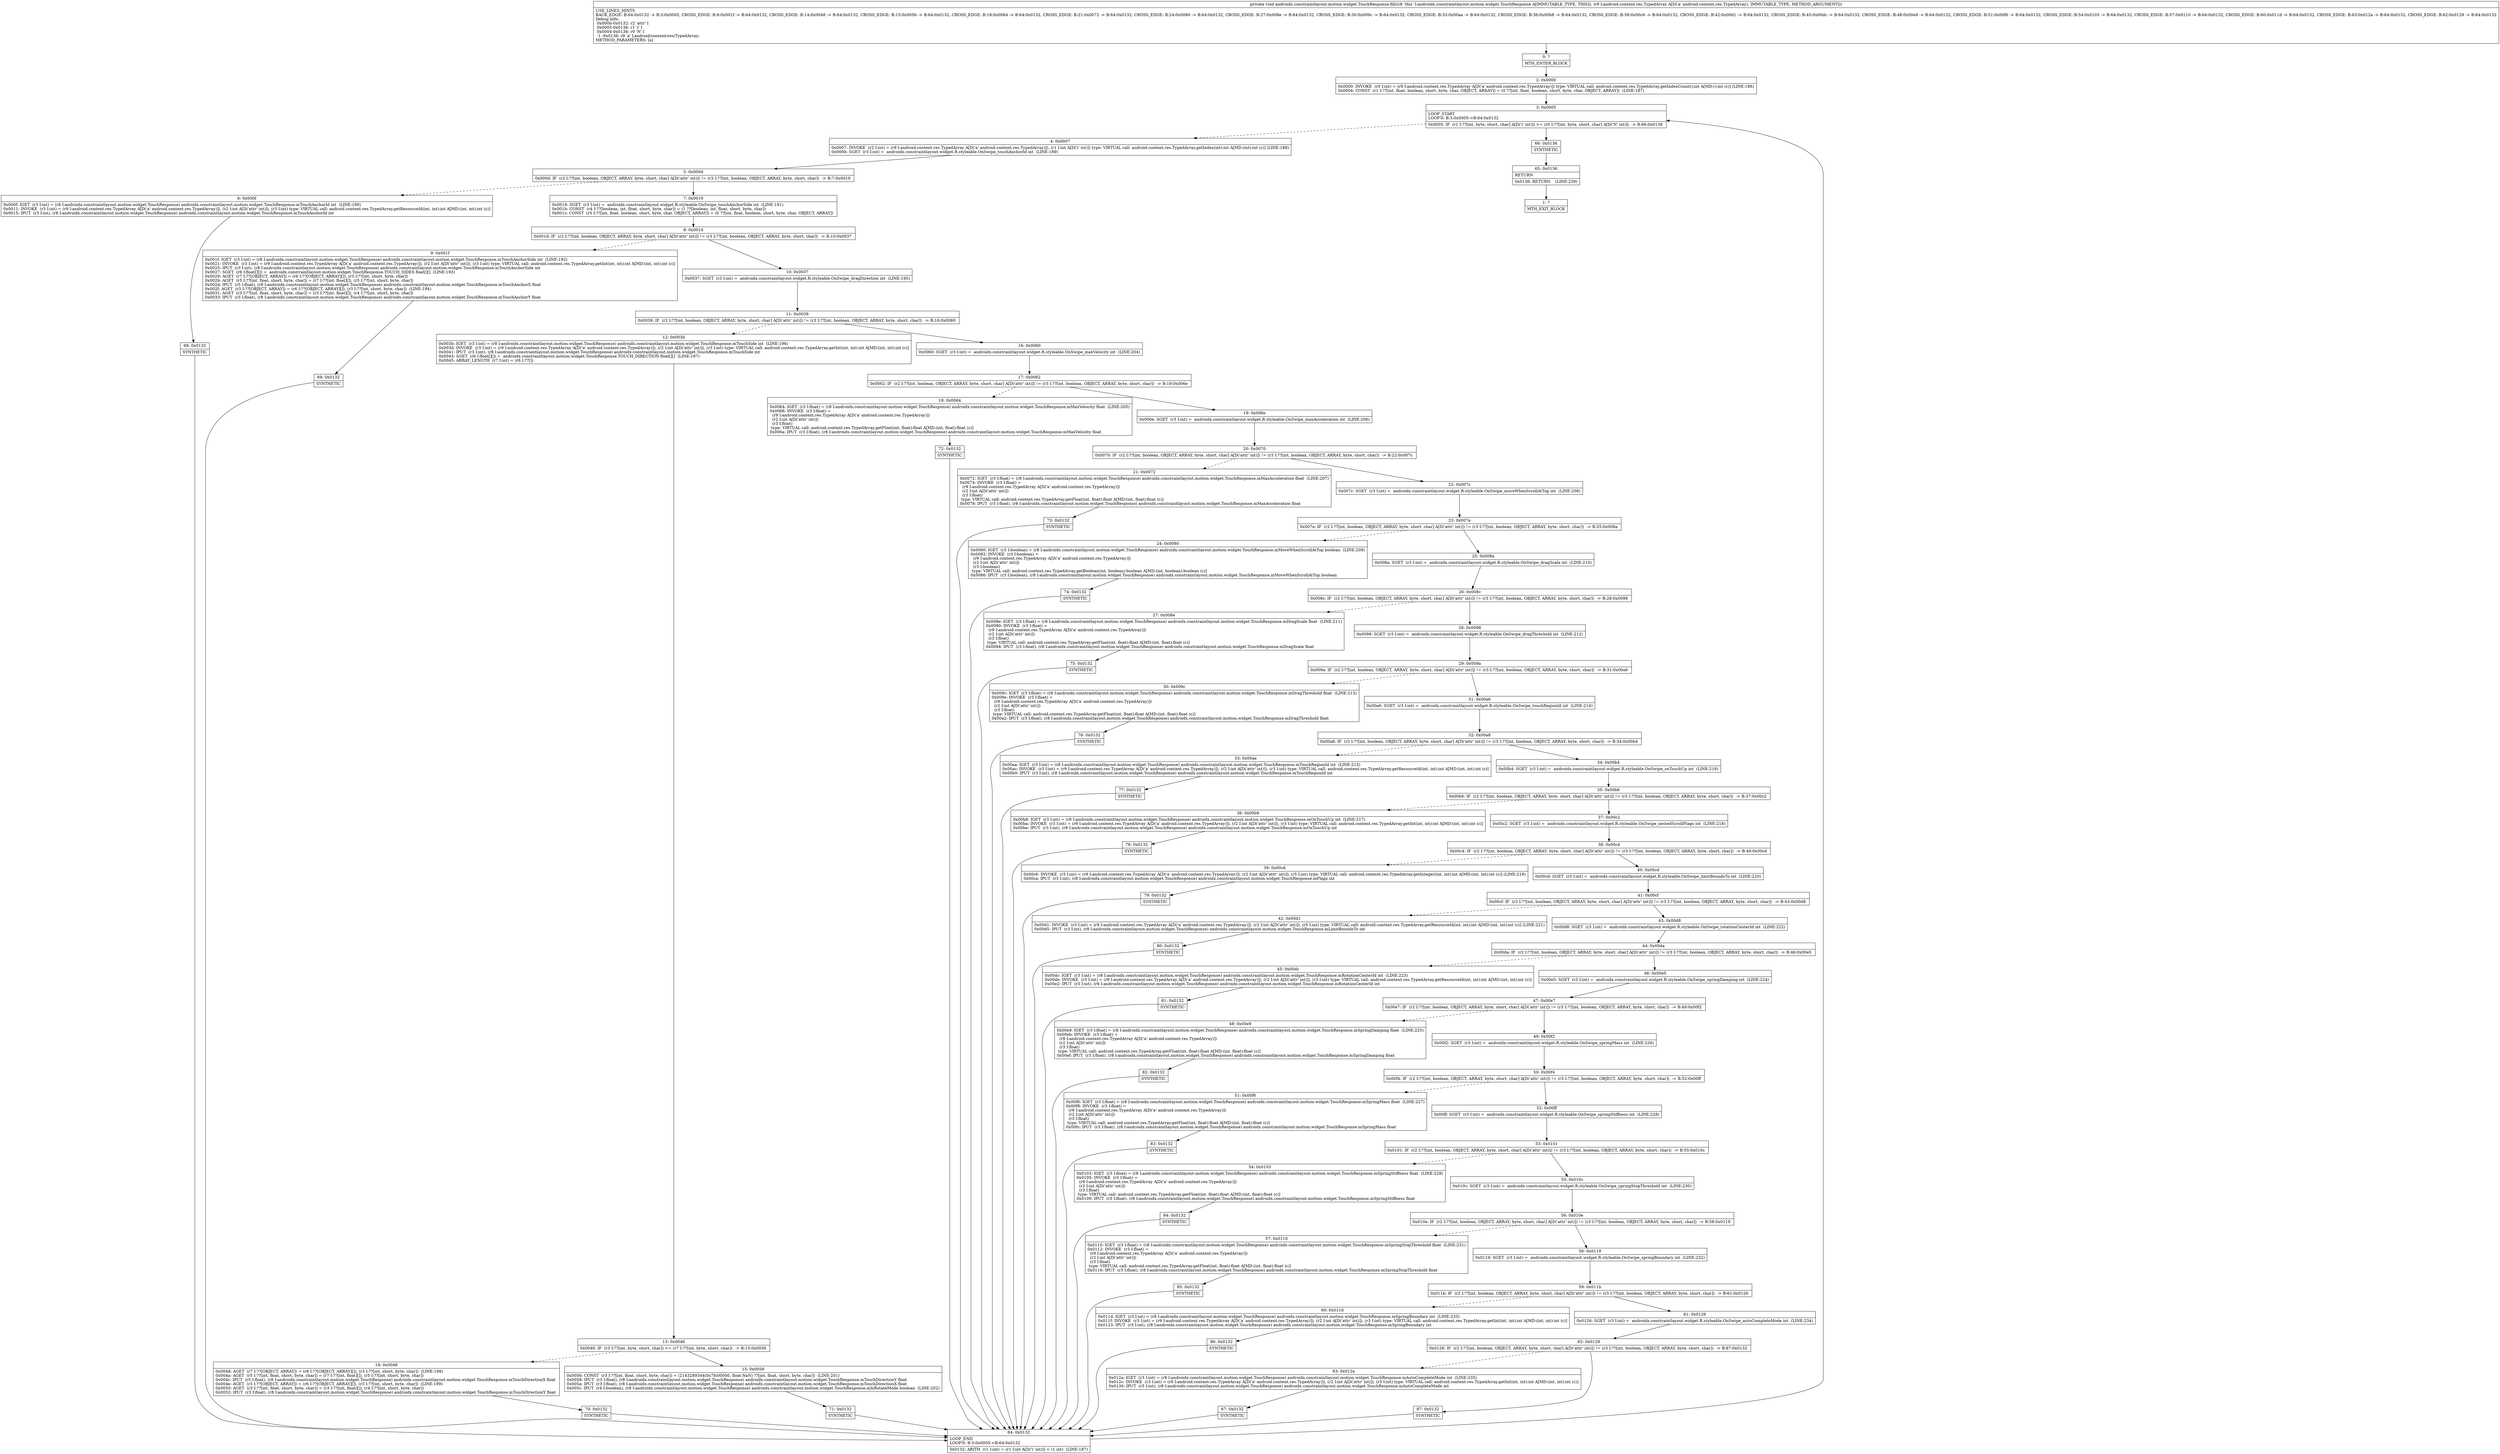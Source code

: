 digraph "CFG forandroidx.constraintlayout.motion.widget.TouchResponse.fill(Landroid\/content\/res\/TypedArray;)V" {
Node_0 [shape=record,label="{0\:\ ?|MTH_ENTER_BLOCK\l}"];
Node_2 [shape=record,label="{2\:\ 0x0000|0x0000: INVOKE  (r0 I:int) = (r9 I:android.content.res.TypedArray A[D('a' android.content.res.TypedArray)]) type: VIRTUAL call: android.content.res.TypedArray.getIndexCount():int A[MD:():int (c)] (LINE:186)\l0x0004: CONST  (r1 I:??[int, float, boolean, short, byte, char, OBJECT, ARRAY]) = (0 ??[int, float, boolean, short, byte, char, OBJECT, ARRAY])  (LINE:187)\l}"];
Node_3 [shape=record,label="{3\:\ 0x0005|LOOP_START\lLOOP:0: B:3:0x0005\-\>B:64:0x0132\l|0x0005: IF  (r1 I:??[int, byte, short, char] A[D('i' int)]) \>= (r0 I:??[int, byte, short, char] A[D('N' int)])  \-\> B:66:0x0136 \l}"];
Node_4 [shape=record,label="{4\:\ 0x0007|0x0007: INVOKE  (r2 I:int) = (r9 I:android.content.res.TypedArray A[D('a' android.content.res.TypedArray)]), (r1 I:int A[D('i' int)]) type: VIRTUAL call: android.content.res.TypedArray.getIndex(int):int A[MD:(int):int (c)] (LINE:188)\l0x000b: SGET  (r3 I:int) =  androidx.constraintlayout.widget.R.styleable.OnSwipe_touchAnchorId int  (LINE:189)\l}"];
Node_5 [shape=record,label="{5\:\ 0x000d|0x000d: IF  (r2 I:??[int, boolean, OBJECT, ARRAY, byte, short, char] A[D('attr' int)]) != (r3 I:??[int, boolean, OBJECT, ARRAY, byte, short, char])  \-\> B:7:0x0019 \l}"];
Node_6 [shape=record,label="{6\:\ 0x000f|0x000f: IGET  (r3 I:int) = (r8 I:androidx.constraintlayout.motion.widget.TouchResponse) androidx.constraintlayout.motion.widget.TouchResponse.mTouchAnchorId int  (LINE:190)\l0x0011: INVOKE  (r3 I:int) = (r9 I:android.content.res.TypedArray A[D('a' android.content.res.TypedArray)]), (r2 I:int A[D('attr' int)]), (r3 I:int) type: VIRTUAL call: android.content.res.TypedArray.getResourceId(int, int):int A[MD:(int, int):int (c)]\l0x0015: IPUT  (r3 I:int), (r8 I:androidx.constraintlayout.motion.widget.TouchResponse) androidx.constraintlayout.motion.widget.TouchResponse.mTouchAnchorId int \l}"];
Node_68 [shape=record,label="{68\:\ 0x0132|SYNTHETIC\l}"];
Node_64 [shape=record,label="{64\:\ 0x0132|LOOP_END\lLOOP:0: B:3:0x0005\-\>B:64:0x0132\l|0x0132: ARITH  (r1 I:int) = (r1 I:int A[D('i' int)]) + (1 int)  (LINE:187)\l}"];
Node_7 [shape=record,label="{7\:\ 0x0019|0x0019: SGET  (r3 I:int) =  androidx.constraintlayout.widget.R.styleable.OnSwipe_touchAnchorSide int  (LINE:191)\l0x001b: CONST  (r4 I:??[boolean, int, float, short, byte, char]) = (1 ??[boolean, int, float, short, byte, char]) \l0x001c: CONST  (r5 I:??[int, float, boolean, short, byte, char, OBJECT, ARRAY]) = (0 ??[int, float, boolean, short, byte, char, OBJECT, ARRAY]) \l}"];
Node_8 [shape=record,label="{8\:\ 0x001d|0x001d: IF  (r2 I:??[int, boolean, OBJECT, ARRAY, byte, short, char] A[D('attr' int)]) != (r3 I:??[int, boolean, OBJECT, ARRAY, byte, short, char])  \-\> B:10:0x0037 \l}"];
Node_9 [shape=record,label="{9\:\ 0x001f|0x001f: IGET  (r3 I:int) = (r8 I:androidx.constraintlayout.motion.widget.TouchResponse) androidx.constraintlayout.motion.widget.TouchResponse.mTouchAnchorSide int  (LINE:192)\l0x0021: INVOKE  (r3 I:int) = (r9 I:android.content.res.TypedArray A[D('a' android.content.res.TypedArray)]), (r2 I:int A[D('attr' int)]), (r3 I:int) type: VIRTUAL call: android.content.res.TypedArray.getInt(int, int):int A[MD:(int, int):int (c)]\l0x0025: IPUT  (r3 I:int), (r8 I:androidx.constraintlayout.motion.widget.TouchResponse) androidx.constraintlayout.motion.widget.TouchResponse.mTouchAnchorSide int \l0x0027: SGET  (r6 I:float[][]) =  androidx.constraintlayout.motion.widget.TouchResponse.TOUCH_SIDES float[][]  (LINE:193)\l0x0029: AGET  (r7 I:??[OBJECT, ARRAY]) = (r6 I:??[OBJECT, ARRAY][]), (r3 I:??[int, short, byte, char]) \l0x002b: AGET  (r5 I:??[int, float, short, byte, char]) = (r7 I:??[int, float][]), (r5 I:??[int, short, byte, char]) \l0x002d: IPUT  (r5 I:float), (r8 I:androidx.constraintlayout.motion.widget.TouchResponse) androidx.constraintlayout.motion.widget.TouchResponse.mTouchAnchorX float \l0x002f: AGET  (r3 I:??[OBJECT, ARRAY]) = (r6 I:??[OBJECT, ARRAY][]), (r3 I:??[int, short, byte, char])  (LINE:194)\l0x0031: AGET  (r3 I:??[int, float, short, byte, char]) = (r3 I:??[int, float][]), (r4 I:??[int, short, byte, char]) \l0x0033: IPUT  (r3 I:float), (r8 I:androidx.constraintlayout.motion.widget.TouchResponse) androidx.constraintlayout.motion.widget.TouchResponse.mTouchAnchorY float \l}"];
Node_69 [shape=record,label="{69\:\ 0x0132|SYNTHETIC\l}"];
Node_10 [shape=record,label="{10\:\ 0x0037|0x0037: SGET  (r3 I:int) =  androidx.constraintlayout.widget.R.styleable.OnSwipe_dragDirection int  (LINE:195)\l}"];
Node_11 [shape=record,label="{11\:\ 0x0039|0x0039: IF  (r2 I:??[int, boolean, OBJECT, ARRAY, byte, short, char] A[D('attr' int)]) != (r3 I:??[int, boolean, OBJECT, ARRAY, byte, short, char])  \-\> B:16:0x0060 \l}"];
Node_12 [shape=record,label="{12\:\ 0x003b|0x003b: IGET  (r3 I:int) = (r8 I:androidx.constraintlayout.motion.widget.TouchResponse) androidx.constraintlayout.motion.widget.TouchResponse.mTouchSide int  (LINE:196)\l0x003d: INVOKE  (r3 I:int) = (r9 I:android.content.res.TypedArray A[D('a' android.content.res.TypedArray)]), (r2 I:int A[D('attr' int)]), (r3 I:int) type: VIRTUAL call: android.content.res.TypedArray.getInt(int, int):int A[MD:(int, int):int (c)]\l0x0041: IPUT  (r3 I:int), (r8 I:androidx.constraintlayout.motion.widget.TouchResponse) androidx.constraintlayout.motion.widget.TouchResponse.mTouchSide int \l0x0043: SGET  (r6 I:float[][]) =  androidx.constraintlayout.motion.widget.TouchResponse.TOUCH_DIRECTION float[][]  (LINE:197)\l0x0045: ARRAY_LENGTH  (r7 I:int) = (r6 I:??[]) \l}"];
Node_13 [shape=record,label="{13\:\ 0x0046|0x0046: IF  (r3 I:??[int, byte, short, char]) \>= (r7 I:??[int, byte, short, char])  \-\> B:15:0x0056 \l}"];
Node_14 [shape=record,label="{14\:\ 0x0048|0x0048: AGET  (r7 I:??[OBJECT, ARRAY]) = (r6 I:??[OBJECT, ARRAY][]), (r3 I:??[int, short, byte, char])  (LINE:198)\l0x004a: AGET  (r5 I:??[int, float, short, byte, char]) = (r7 I:??[int, float][]), (r5 I:??[int, short, byte, char]) \l0x004c: IPUT  (r5 I:float), (r8 I:androidx.constraintlayout.motion.widget.TouchResponse) androidx.constraintlayout.motion.widget.TouchResponse.mTouchDirectionX float \l0x004e: AGET  (r3 I:??[OBJECT, ARRAY]) = (r6 I:??[OBJECT, ARRAY][]), (r3 I:??[int, short, byte, char])  (LINE:199)\l0x0050: AGET  (r3 I:??[int, float, short, byte, char]) = (r3 I:??[int, float][]), (r4 I:??[int, short, byte, char]) \l0x0052: IPUT  (r3 I:float), (r8 I:androidx.constraintlayout.motion.widget.TouchResponse) androidx.constraintlayout.motion.widget.TouchResponse.mTouchDirectionY float \l}"];
Node_70 [shape=record,label="{70\:\ 0x0132|SYNTHETIC\l}"];
Node_15 [shape=record,label="{15\:\ 0x0056|0x0056: CONST  (r3 I:??[int, float, short, byte, char]) = (2143289344(0x7fc00000, float:NaN) ??[int, float, short, byte, char])  (LINE:201)\l0x0058: IPUT  (r3 I:float), (r8 I:androidx.constraintlayout.motion.widget.TouchResponse) androidx.constraintlayout.motion.widget.TouchResponse.mTouchDirectionY float \l0x005a: IPUT  (r3 I:float), (r8 I:androidx.constraintlayout.motion.widget.TouchResponse) androidx.constraintlayout.motion.widget.TouchResponse.mTouchDirectionX float \l0x005c: IPUT  (r4 I:boolean), (r8 I:androidx.constraintlayout.motion.widget.TouchResponse) androidx.constraintlayout.motion.widget.TouchResponse.mIsRotateMode boolean  (LINE:202)\l}"];
Node_71 [shape=record,label="{71\:\ 0x0132|SYNTHETIC\l}"];
Node_16 [shape=record,label="{16\:\ 0x0060|0x0060: SGET  (r3 I:int) =  androidx.constraintlayout.widget.R.styleable.OnSwipe_maxVelocity int  (LINE:204)\l}"];
Node_17 [shape=record,label="{17\:\ 0x0062|0x0062: IF  (r2 I:??[int, boolean, OBJECT, ARRAY, byte, short, char] A[D('attr' int)]) != (r3 I:??[int, boolean, OBJECT, ARRAY, byte, short, char])  \-\> B:19:0x006e \l}"];
Node_18 [shape=record,label="{18\:\ 0x0064|0x0064: IGET  (r3 I:float) = (r8 I:androidx.constraintlayout.motion.widget.TouchResponse) androidx.constraintlayout.motion.widget.TouchResponse.mMaxVelocity float  (LINE:205)\l0x0066: INVOKE  (r3 I:float) = \l  (r9 I:android.content.res.TypedArray A[D('a' android.content.res.TypedArray)])\l  (r2 I:int A[D('attr' int)])\l  (r3 I:float)\l type: VIRTUAL call: android.content.res.TypedArray.getFloat(int, float):float A[MD:(int, float):float (c)]\l0x006a: IPUT  (r3 I:float), (r8 I:androidx.constraintlayout.motion.widget.TouchResponse) androidx.constraintlayout.motion.widget.TouchResponse.mMaxVelocity float \l}"];
Node_72 [shape=record,label="{72\:\ 0x0132|SYNTHETIC\l}"];
Node_19 [shape=record,label="{19\:\ 0x006e|0x006e: SGET  (r3 I:int) =  androidx.constraintlayout.widget.R.styleable.OnSwipe_maxAcceleration int  (LINE:206)\l}"];
Node_20 [shape=record,label="{20\:\ 0x0070|0x0070: IF  (r2 I:??[int, boolean, OBJECT, ARRAY, byte, short, char] A[D('attr' int)]) != (r3 I:??[int, boolean, OBJECT, ARRAY, byte, short, char])  \-\> B:22:0x007c \l}"];
Node_21 [shape=record,label="{21\:\ 0x0072|0x0072: IGET  (r3 I:float) = (r8 I:androidx.constraintlayout.motion.widget.TouchResponse) androidx.constraintlayout.motion.widget.TouchResponse.mMaxAcceleration float  (LINE:207)\l0x0074: INVOKE  (r3 I:float) = \l  (r9 I:android.content.res.TypedArray A[D('a' android.content.res.TypedArray)])\l  (r2 I:int A[D('attr' int)])\l  (r3 I:float)\l type: VIRTUAL call: android.content.res.TypedArray.getFloat(int, float):float A[MD:(int, float):float (c)]\l0x0078: IPUT  (r3 I:float), (r8 I:androidx.constraintlayout.motion.widget.TouchResponse) androidx.constraintlayout.motion.widget.TouchResponse.mMaxAcceleration float \l}"];
Node_73 [shape=record,label="{73\:\ 0x0132|SYNTHETIC\l}"];
Node_22 [shape=record,label="{22\:\ 0x007c|0x007c: SGET  (r3 I:int) =  androidx.constraintlayout.widget.R.styleable.OnSwipe_moveWhenScrollAtTop int  (LINE:208)\l}"];
Node_23 [shape=record,label="{23\:\ 0x007e|0x007e: IF  (r2 I:??[int, boolean, OBJECT, ARRAY, byte, short, char] A[D('attr' int)]) != (r3 I:??[int, boolean, OBJECT, ARRAY, byte, short, char])  \-\> B:25:0x008a \l}"];
Node_24 [shape=record,label="{24\:\ 0x0080|0x0080: IGET  (r3 I:boolean) = (r8 I:androidx.constraintlayout.motion.widget.TouchResponse) androidx.constraintlayout.motion.widget.TouchResponse.mMoveWhenScrollAtTop boolean  (LINE:209)\l0x0082: INVOKE  (r3 I:boolean) = \l  (r9 I:android.content.res.TypedArray A[D('a' android.content.res.TypedArray)])\l  (r2 I:int A[D('attr' int)])\l  (r3 I:boolean)\l type: VIRTUAL call: android.content.res.TypedArray.getBoolean(int, boolean):boolean A[MD:(int, boolean):boolean (c)]\l0x0086: IPUT  (r3 I:boolean), (r8 I:androidx.constraintlayout.motion.widget.TouchResponse) androidx.constraintlayout.motion.widget.TouchResponse.mMoveWhenScrollAtTop boolean \l}"];
Node_74 [shape=record,label="{74\:\ 0x0132|SYNTHETIC\l}"];
Node_25 [shape=record,label="{25\:\ 0x008a|0x008a: SGET  (r3 I:int) =  androidx.constraintlayout.widget.R.styleable.OnSwipe_dragScale int  (LINE:210)\l}"];
Node_26 [shape=record,label="{26\:\ 0x008c|0x008c: IF  (r2 I:??[int, boolean, OBJECT, ARRAY, byte, short, char] A[D('attr' int)]) != (r3 I:??[int, boolean, OBJECT, ARRAY, byte, short, char])  \-\> B:28:0x0098 \l}"];
Node_27 [shape=record,label="{27\:\ 0x008e|0x008e: IGET  (r3 I:float) = (r8 I:androidx.constraintlayout.motion.widget.TouchResponse) androidx.constraintlayout.motion.widget.TouchResponse.mDragScale float  (LINE:211)\l0x0090: INVOKE  (r3 I:float) = \l  (r9 I:android.content.res.TypedArray A[D('a' android.content.res.TypedArray)])\l  (r2 I:int A[D('attr' int)])\l  (r3 I:float)\l type: VIRTUAL call: android.content.res.TypedArray.getFloat(int, float):float A[MD:(int, float):float (c)]\l0x0094: IPUT  (r3 I:float), (r8 I:androidx.constraintlayout.motion.widget.TouchResponse) androidx.constraintlayout.motion.widget.TouchResponse.mDragScale float \l}"];
Node_75 [shape=record,label="{75\:\ 0x0132|SYNTHETIC\l}"];
Node_28 [shape=record,label="{28\:\ 0x0098|0x0098: SGET  (r3 I:int) =  androidx.constraintlayout.widget.R.styleable.OnSwipe_dragThreshold int  (LINE:212)\l}"];
Node_29 [shape=record,label="{29\:\ 0x009a|0x009a: IF  (r2 I:??[int, boolean, OBJECT, ARRAY, byte, short, char] A[D('attr' int)]) != (r3 I:??[int, boolean, OBJECT, ARRAY, byte, short, char])  \-\> B:31:0x00a6 \l}"];
Node_30 [shape=record,label="{30\:\ 0x009c|0x009c: IGET  (r3 I:float) = (r8 I:androidx.constraintlayout.motion.widget.TouchResponse) androidx.constraintlayout.motion.widget.TouchResponse.mDragThreshold float  (LINE:213)\l0x009e: INVOKE  (r3 I:float) = \l  (r9 I:android.content.res.TypedArray A[D('a' android.content.res.TypedArray)])\l  (r2 I:int A[D('attr' int)])\l  (r3 I:float)\l type: VIRTUAL call: android.content.res.TypedArray.getFloat(int, float):float A[MD:(int, float):float (c)]\l0x00a2: IPUT  (r3 I:float), (r8 I:androidx.constraintlayout.motion.widget.TouchResponse) androidx.constraintlayout.motion.widget.TouchResponse.mDragThreshold float \l}"];
Node_76 [shape=record,label="{76\:\ 0x0132|SYNTHETIC\l}"];
Node_31 [shape=record,label="{31\:\ 0x00a6|0x00a6: SGET  (r3 I:int) =  androidx.constraintlayout.widget.R.styleable.OnSwipe_touchRegionId int  (LINE:214)\l}"];
Node_32 [shape=record,label="{32\:\ 0x00a8|0x00a8: IF  (r2 I:??[int, boolean, OBJECT, ARRAY, byte, short, char] A[D('attr' int)]) != (r3 I:??[int, boolean, OBJECT, ARRAY, byte, short, char])  \-\> B:34:0x00b4 \l}"];
Node_33 [shape=record,label="{33\:\ 0x00aa|0x00aa: IGET  (r3 I:int) = (r8 I:androidx.constraintlayout.motion.widget.TouchResponse) androidx.constraintlayout.motion.widget.TouchResponse.mTouchRegionId int  (LINE:215)\l0x00ac: INVOKE  (r3 I:int) = (r9 I:android.content.res.TypedArray A[D('a' android.content.res.TypedArray)]), (r2 I:int A[D('attr' int)]), (r3 I:int) type: VIRTUAL call: android.content.res.TypedArray.getResourceId(int, int):int A[MD:(int, int):int (c)]\l0x00b0: IPUT  (r3 I:int), (r8 I:androidx.constraintlayout.motion.widget.TouchResponse) androidx.constraintlayout.motion.widget.TouchResponse.mTouchRegionId int \l}"];
Node_77 [shape=record,label="{77\:\ 0x0132|SYNTHETIC\l}"];
Node_34 [shape=record,label="{34\:\ 0x00b4|0x00b4: SGET  (r3 I:int) =  androidx.constraintlayout.widget.R.styleable.OnSwipe_onTouchUp int  (LINE:216)\l}"];
Node_35 [shape=record,label="{35\:\ 0x00b6|0x00b6: IF  (r2 I:??[int, boolean, OBJECT, ARRAY, byte, short, char] A[D('attr' int)]) != (r3 I:??[int, boolean, OBJECT, ARRAY, byte, short, char])  \-\> B:37:0x00c2 \l}"];
Node_36 [shape=record,label="{36\:\ 0x00b8|0x00b8: IGET  (r3 I:int) = (r8 I:androidx.constraintlayout.motion.widget.TouchResponse) androidx.constraintlayout.motion.widget.TouchResponse.mOnTouchUp int  (LINE:217)\l0x00ba: INVOKE  (r3 I:int) = (r9 I:android.content.res.TypedArray A[D('a' android.content.res.TypedArray)]), (r2 I:int A[D('attr' int)]), (r3 I:int) type: VIRTUAL call: android.content.res.TypedArray.getInt(int, int):int A[MD:(int, int):int (c)]\l0x00be: IPUT  (r3 I:int), (r8 I:androidx.constraintlayout.motion.widget.TouchResponse) androidx.constraintlayout.motion.widget.TouchResponse.mOnTouchUp int \l}"];
Node_78 [shape=record,label="{78\:\ 0x0132|SYNTHETIC\l}"];
Node_37 [shape=record,label="{37\:\ 0x00c2|0x00c2: SGET  (r3 I:int) =  androidx.constraintlayout.widget.R.styleable.OnSwipe_nestedScrollFlags int  (LINE:218)\l}"];
Node_38 [shape=record,label="{38\:\ 0x00c4|0x00c4: IF  (r2 I:??[int, boolean, OBJECT, ARRAY, byte, short, char] A[D('attr' int)]) != (r3 I:??[int, boolean, OBJECT, ARRAY, byte, short, char])  \-\> B:40:0x00cd \l}"];
Node_39 [shape=record,label="{39\:\ 0x00c6|0x00c6: INVOKE  (r3 I:int) = (r9 I:android.content.res.TypedArray A[D('a' android.content.res.TypedArray)]), (r2 I:int A[D('attr' int)]), (r5 I:int) type: VIRTUAL call: android.content.res.TypedArray.getInteger(int, int):int A[MD:(int, int):int (c)] (LINE:219)\l0x00ca: IPUT  (r3 I:int), (r8 I:androidx.constraintlayout.motion.widget.TouchResponse) androidx.constraintlayout.motion.widget.TouchResponse.mFlags int \l}"];
Node_79 [shape=record,label="{79\:\ 0x0132|SYNTHETIC\l}"];
Node_40 [shape=record,label="{40\:\ 0x00cd|0x00cd: SGET  (r3 I:int) =  androidx.constraintlayout.widget.R.styleable.OnSwipe_limitBoundsTo int  (LINE:220)\l}"];
Node_41 [shape=record,label="{41\:\ 0x00cf|0x00cf: IF  (r2 I:??[int, boolean, OBJECT, ARRAY, byte, short, char] A[D('attr' int)]) != (r3 I:??[int, boolean, OBJECT, ARRAY, byte, short, char])  \-\> B:43:0x00d8 \l}"];
Node_42 [shape=record,label="{42\:\ 0x00d1|0x00d1: INVOKE  (r3 I:int) = (r9 I:android.content.res.TypedArray A[D('a' android.content.res.TypedArray)]), (r2 I:int A[D('attr' int)]), (r5 I:int) type: VIRTUAL call: android.content.res.TypedArray.getResourceId(int, int):int A[MD:(int, int):int (c)] (LINE:221)\l0x00d5: IPUT  (r3 I:int), (r8 I:androidx.constraintlayout.motion.widget.TouchResponse) androidx.constraintlayout.motion.widget.TouchResponse.mLimitBoundsTo int \l}"];
Node_80 [shape=record,label="{80\:\ 0x0132|SYNTHETIC\l}"];
Node_43 [shape=record,label="{43\:\ 0x00d8|0x00d8: SGET  (r3 I:int) =  androidx.constraintlayout.widget.R.styleable.OnSwipe_rotationCenterId int  (LINE:222)\l}"];
Node_44 [shape=record,label="{44\:\ 0x00da|0x00da: IF  (r2 I:??[int, boolean, OBJECT, ARRAY, byte, short, char] A[D('attr' int)]) != (r3 I:??[int, boolean, OBJECT, ARRAY, byte, short, char])  \-\> B:46:0x00e5 \l}"];
Node_45 [shape=record,label="{45\:\ 0x00dc|0x00dc: IGET  (r3 I:int) = (r8 I:androidx.constraintlayout.motion.widget.TouchResponse) androidx.constraintlayout.motion.widget.TouchResponse.mRotationCenterId int  (LINE:223)\l0x00de: INVOKE  (r3 I:int) = (r9 I:android.content.res.TypedArray A[D('a' android.content.res.TypedArray)]), (r2 I:int A[D('attr' int)]), (r3 I:int) type: VIRTUAL call: android.content.res.TypedArray.getResourceId(int, int):int A[MD:(int, int):int (c)]\l0x00e2: IPUT  (r3 I:int), (r8 I:androidx.constraintlayout.motion.widget.TouchResponse) androidx.constraintlayout.motion.widget.TouchResponse.mRotationCenterId int \l}"];
Node_81 [shape=record,label="{81\:\ 0x0132|SYNTHETIC\l}"];
Node_46 [shape=record,label="{46\:\ 0x00e5|0x00e5: SGET  (r3 I:int) =  androidx.constraintlayout.widget.R.styleable.OnSwipe_springDamping int  (LINE:224)\l}"];
Node_47 [shape=record,label="{47\:\ 0x00e7|0x00e7: IF  (r2 I:??[int, boolean, OBJECT, ARRAY, byte, short, char] A[D('attr' int)]) != (r3 I:??[int, boolean, OBJECT, ARRAY, byte, short, char])  \-\> B:49:0x00f2 \l}"];
Node_48 [shape=record,label="{48\:\ 0x00e9|0x00e9: IGET  (r3 I:float) = (r8 I:androidx.constraintlayout.motion.widget.TouchResponse) androidx.constraintlayout.motion.widget.TouchResponse.mSpringDamping float  (LINE:225)\l0x00eb: INVOKE  (r3 I:float) = \l  (r9 I:android.content.res.TypedArray A[D('a' android.content.res.TypedArray)])\l  (r2 I:int A[D('attr' int)])\l  (r3 I:float)\l type: VIRTUAL call: android.content.res.TypedArray.getFloat(int, float):float A[MD:(int, float):float (c)]\l0x00ef: IPUT  (r3 I:float), (r8 I:androidx.constraintlayout.motion.widget.TouchResponse) androidx.constraintlayout.motion.widget.TouchResponse.mSpringDamping float \l}"];
Node_82 [shape=record,label="{82\:\ 0x0132|SYNTHETIC\l}"];
Node_49 [shape=record,label="{49\:\ 0x00f2|0x00f2: SGET  (r3 I:int) =  androidx.constraintlayout.widget.R.styleable.OnSwipe_springMass int  (LINE:226)\l}"];
Node_50 [shape=record,label="{50\:\ 0x00f4|0x00f4: IF  (r2 I:??[int, boolean, OBJECT, ARRAY, byte, short, char] A[D('attr' int)]) != (r3 I:??[int, boolean, OBJECT, ARRAY, byte, short, char])  \-\> B:52:0x00ff \l}"];
Node_51 [shape=record,label="{51\:\ 0x00f6|0x00f6: IGET  (r3 I:float) = (r8 I:androidx.constraintlayout.motion.widget.TouchResponse) androidx.constraintlayout.motion.widget.TouchResponse.mSpringMass float  (LINE:227)\l0x00f8: INVOKE  (r3 I:float) = \l  (r9 I:android.content.res.TypedArray A[D('a' android.content.res.TypedArray)])\l  (r2 I:int A[D('attr' int)])\l  (r3 I:float)\l type: VIRTUAL call: android.content.res.TypedArray.getFloat(int, float):float A[MD:(int, float):float (c)]\l0x00fc: IPUT  (r3 I:float), (r8 I:androidx.constraintlayout.motion.widget.TouchResponse) androidx.constraintlayout.motion.widget.TouchResponse.mSpringMass float \l}"];
Node_83 [shape=record,label="{83\:\ 0x0132|SYNTHETIC\l}"];
Node_52 [shape=record,label="{52\:\ 0x00ff|0x00ff: SGET  (r3 I:int) =  androidx.constraintlayout.widget.R.styleable.OnSwipe_springStiffness int  (LINE:228)\l}"];
Node_53 [shape=record,label="{53\:\ 0x0101|0x0101: IF  (r2 I:??[int, boolean, OBJECT, ARRAY, byte, short, char] A[D('attr' int)]) != (r3 I:??[int, boolean, OBJECT, ARRAY, byte, short, char])  \-\> B:55:0x010c \l}"];
Node_54 [shape=record,label="{54\:\ 0x0103|0x0103: IGET  (r3 I:float) = (r8 I:androidx.constraintlayout.motion.widget.TouchResponse) androidx.constraintlayout.motion.widget.TouchResponse.mSpringStiffness float  (LINE:229)\l0x0105: INVOKE  (r3 I:float) = \l  (r9 I:android.content.res.TypedArray A[D('a' android.content.res.TypedArray)])\l  (r2 I:int A[D('attr' int)])\l  (r3 I:float)\l type: VIRTUAL call: android.content.res.TypedArray.getFloat(int, float):float A[MD:(int, float):float (c)]\l0x0109: IPUT  (r3 I:float), (r8 I:androidx.constraintlayout.motion.widget.TouchResponse) androidx.constraintlayout.motion.widget.TouchResponse.mSpringStiffness float \l}"];
Node_84 [shape=record,label="{84\:\ 0x0132|SYNTHETIC\l}"];
Node_55 [shape=record,label="{55\:\ 0x010c|0x010c: SGET  (r3 I:int) =  androidx.constraintlayout.widget.R.styleable.OnSwipe_springStopThreshold int  (LINE:230)\l}"];
Node_56 [shape=record,label="{56\:\ 0x010e|0x010e: IF  (r2 I:??[int, boolean, OBJECT, ARRAY, byte, short, char] A[D('attr' int)]) != (r3 I:??[int, boolean, OBJECT, ARRAY, byte, short, char])  \-\> B:58:0x0119 \l}"];
Node_57 [shape=record,label="{57\:\ 0x0110|0x0110: IGET  (r3 I:float) = (r8 I:androidx.constraintlayout.motion.widget.TouchResponse) androidx.constraintlayout.motion.widget.TouchResponse.mSpringStopThreshold float  (LINE:231)\l0x0112: INVOKE  (r3 I:float) = \l  (r9 I:android.content.res.TypedArray A[D('a' android.content.res.TypedArray)])\l  (r2 I:int A[D('attr' int)])\l  (r3 I:float)\l type: VIRTUAL call: android.content.res.TypedArray.getFloat(int, float):float A[MD:(int, float):float (c)]\l0x0116: IPUT  (r3 I:float), (r8 I:androidx.constraintlayout.motion.widget.TouchResponse) androidx.constraintlayout.motion.widget.TouchResponse.mSpringStopThreshold float \l}"];
Node_85 [shape=record,label="{85\:\ 0x0132|SYNTHETIC\l}"];
Node_58 [shape=record,label="{58\:\ 0x0119|0x0119: SGET  (r3 I:int) =  androidx.constraintlayout.widget.R.styleable.OnSwipe_springBoundary int  (LINE:232)\l}"];
Node_59 [shape=record,label="{59\:\ 0x011b|0x011b: IF  (r2 I:??[int, boolean, OBJECT, ARRAY, byte, short, char] A[D('attr' int)]) != (r3 I:??[int, boolean, OBJECT, ARRAY, byte, short, char])  \-\> B:61:0x0126 \l}"];
Node_60 [shape=record,label="{60\:\ 0x011d|0x011d: IGET  (r3 I:int) = (r8 I:androidx.constraintlayout.motion.widget.TouchResponse) androidx.constraintlayout.motion.widget.TouchResponse.mSpringBoundary int  (LINE:233)\l0x011f: INVOKE  (r3 I:int) = (r9 I:android.content.res.TypedArray A[D('a' android.content.res.TypedArray)]), (r2 I:int A[D('attr' int)]), (r3 I:int) type: VIRTUAL call: android.content.res.TypedArray.getInt(int, int):int A[MD:(int, int):int (c)]\l0x0123: IPUT  (r3 I:int), (r8 I:androidx.constraintlayout.motion.widget.TouchResponse) androidx.constraintlayout.motion.widget.TouchResponse.mSpringBoundary int \l}"];
Node_86 [shape=record,label="{86\:\ 0x0132|SYNTHETIC\l}"];
Node_61 [shape=record,label="{61\:\ 0x0126|0x0126: SGET  (r3 I:int) =  androidx.constraintlayout.widget.R.styleable.OnSwipe_autoCompleteMode int  (LINE:234)\l}"];
Node_62 [shape=record,label="{62\:\ 0x0128|0x0128: IF  (r2 I:??[int, boolean, OBJECT, ARRAY, byte, short, char] A[D('attr' int)]) != (r3 I:??[int, boolean, OBJECT, ARRAY, byte, short, char])  \-\> B:87:0x0132 \l}"];
Node_63 [shape=record,label="{63\:\ 0x012a|0x012a: IGET  (r3 I:int) = (r8 I:androidx.constraintlayout.motion.widget.TouchResponse) androidx.constraintlayout.motion.widget.TouchResponse.mAutoCompleteMode int  (LINE:235)\l0x012c: INVOKE  (r3 I:int) = (r9 I:android.content.res.TypedArray A[D('a' android.content.res.TypedArray)]), (r2 I:int A[D('attr' int)]), (r3 I:int) type: VIRTUAL call: android.content.res.TypedArray.getInt(int, int):int A[MD:(int, int):int (c)]\l0x0130: IPUT  (r3 I:int), (r8 I:androidx.constraintlayout.motion.widget.TouchResponse) androidx.constraintlayout.motion.widget.TouchResponse.mAutoCompleteMode int \l}"];
Node_67 [shape=record,label="{67\:\ 0x0132|SYNTHETIC\l}"];
Node_87 [shape=record,label="{87\:\ 0x0132|SYNTHETIC\l}"];
Node_66 [shape=record,label="{66\:\ 0x0136|SYNTHETIC\l}"];
Node_65 [shape=record,label="{65\:\ 0x0136|RETURN\l|0x0136: RETURN    (LINE:239)\l}"];
Node_1 [shape=record,label="{1\:\ ?|MTH_EXIT_BLOCK\l}"];
MethodNode[shape=record,label="{private void androidx.constraintlayout.motion.widget.TouchResponse.fill((r8 'this' I:androidx.constraintlayout.motion.widget.TouchResponse A[IMMUTABLE_TYPE, THIS]), (r9 I:android.content.res.TypedArray A[D('a' android.content.res.TypedArray), IMMUTABLE_TYPE, METHOD_ARGUMENT]))  | USE_LINES_HINTS\lBACK_EDGE: B:64:0x0132 \-\> B:3:0x0005, CROSS_EDGE: B:9:0x001f \-\> B:64:0x0132, CROSS_EDGE: B:14:0x0048 \-\> B:64:0x0132, CROSS_EDGE: B:15:0x0056 \-\> B:64:0x0132, CROSS_EDGE: B:18:0x0064 \-\> B:64:0x0132, CROSS_EDGE: B:21:0x0072 \-\> B:64:0x0132, CROSS_EDGE: B:24:0x0080 \-\> B:64:0x0132, CROSS_EDGE: B:27:0x008e \-\> B:64:0x0132, CROSS_EDGE: B:30:0x009c \-\> B:64:0x0132, CROSS_EDGE: B:33:0x00aa \-\> B:64:0x0132, CROSS_EDGE: B:36:0x00b8 \-\> B:64:0x0132, CROSS_EDGE: B:39:0x00c6 \-\> B:64:0x0132, CROSS_EDGE: B:42:0x00d1 \-\> B:64:0x0132, CROSS_EDGE: B:45:0x00dc \-\> B:64:0x0132, CROSS_EDGE: B:48:0x00e9 \-\> B:64:0x0132, CROSS_EDGE: B:51:0x00f6 \-\> B:64:0x0132, CROSS_EDGE: B:54:0x0103 \-\> B:64:0x0132, CROSS_EDGE: B:57:0x0110 \-\> B:64:0x0132, CROSS_EDGE: B:60:0x011d \-\> B:64:0x0132, CROSS_EDGE: B:63:0x012a \-\> B:64:0x0132, CROSS_EDGE: B:62:0x0128 \-\> B:64:0x0132\lDebug Info:\l  0x000b\-0x0132: r2 'attr' I\l  0x0005\-0x0136: r1 'i' I\l  0x0004\-0x0136: r0 'N' I\l  \-1 \-0x0136: r9 'a' Landroid\/content\/res\/TypedArray;\lMETHOD_PARAMETERS: [a]\l}"];
MethodNode -> Node_0;Node_0 -> Node_2;
Node_2 -> Node_3;
Node_3 -> Node_4[style=dashed];
Node_3 -> Node_66;
Node_4 -> Node_5;
Node_5 -> Node_6[style=dashed];
Node_5 -> Node_7;
Node_6 -> Node_68;
Node_68 -> Node_64;
Node_64 -> Node_3;
Node_7 -> Node_8;
Node_8 -> Node_9[style=dashed];
Node_8 -> Node_10;
Node_9 -> Node_69;
Node_69 -> Node_64;
Node_10 -> Node_11;
Node_11 -> Node_12[style=dashed];
Node_11 -> Node_16;
Node_12 -> Node_13;
Node_13 -> Node_14[style=dashed];
Node_13 -> Node_15;
Node_14 -> Node_70;
Node_70 -> Node_64;
Node_15 -> Node_71;
Node_71 -> Node_64;
Node_16 -> Node_17;
Node_17 -> Node_18[style=dashed];
Node_17 -> Node_19;
Node_18 -> Node_72;
Node_72 -> Node_64;
Node_19 -> Node_20;
Node_20 -> Node_21[style=dashed];
Node_20 -> Node_22;
Node_21 -> Node_73;
Node_73 -> Node_64;
Node_22 -> Node_23;
Node_23 -> Node_24[style=dashed];
Node_23 -> Node_25;
Node_24 -> Node_74;
Node_74 -> Node_64;
Node_25 -> Node_26;
Node_26 -> Node_27[style=dashed];
Node_26 -> Node_28;
Node_27 -> Node_75;
Node_75 -> Node_64;
Node_28 -> Node_29;
Node_29 -> Node_30[style=dashed];
Node_29 -> Node_31;
Node_30 -> Node_76;
Node_76 -> Node_64;
Node_31 -> Node_32;
Node_32 -> Node_33[style=dashed];
Node_32 -> Node_34;
Node_33 -> Node_77;
Node_77 -> Node_64;
Node_34 -> Node_35;
Node_35 -> Node_36[style=dashed];
Node_35 -> Node_37;
Node_36 -> Node_78;
Node_78 -> Node_64;
Node_37 -> Node_38;
Node_38 -> Node_39[style=dashed];
Node_38 -> Node_40;
Node_39 -> Node_79;
Node_79 -> Node_64;
Node_40 -> Node_41;
Node_41 -> Node_42[style=dashed];
Node_41 -> Node_43;
Node_42 -> Node_80;
Node_80 -> Node_64;
Node_43 -> Node_44;
Node_44 -> Node_45[style=dashed];
Node_44 -> Node_46;
Node_45 -> Node_81;
Node_81 -> Node_64;
Node_46 -> Node_47;
Node_47 -> Node_48[style=dashed];
Node_47 -> Node_49;
Node_48 -> Node_82;
Node_82 -> Node_64;
Node_49 -> Node_50;
Node_50 -> Node_51[style=dashed];
Node_50 -> Node_52;
Node_51 -> Node_83;
Node_83 -> Node_64;
Node_52 -> Node_53;
Node_53 -> Node_54[style=dashed];
Node_53 -> Node_55;
Node_54 -> Node_84;
Node_84 -> Node_64;
Node_55 -> Node_56;
Node_56 -> Node_57[style=dashed];
Node_56 -> Node_58;
Node_57 -> Node_85;
Node_85 -> Node_64;
Node_58 -> Node_59;
Node_59 -> Node_60[style=dashed];
Node_59 -> Node_61;
Node_60 -> Node_86;
Node_86 -> Node_64;
Node_61 -> Node_62;
Node_62 -> Node_63[style=dashed];
Node_62 -> Node_87;
Node_63 -> Node_67;
Node_67 -> Node_64;
Node_87 -> Node_64;
Node_66 -> Node_65;
Node_65 -> Node_1;
}

